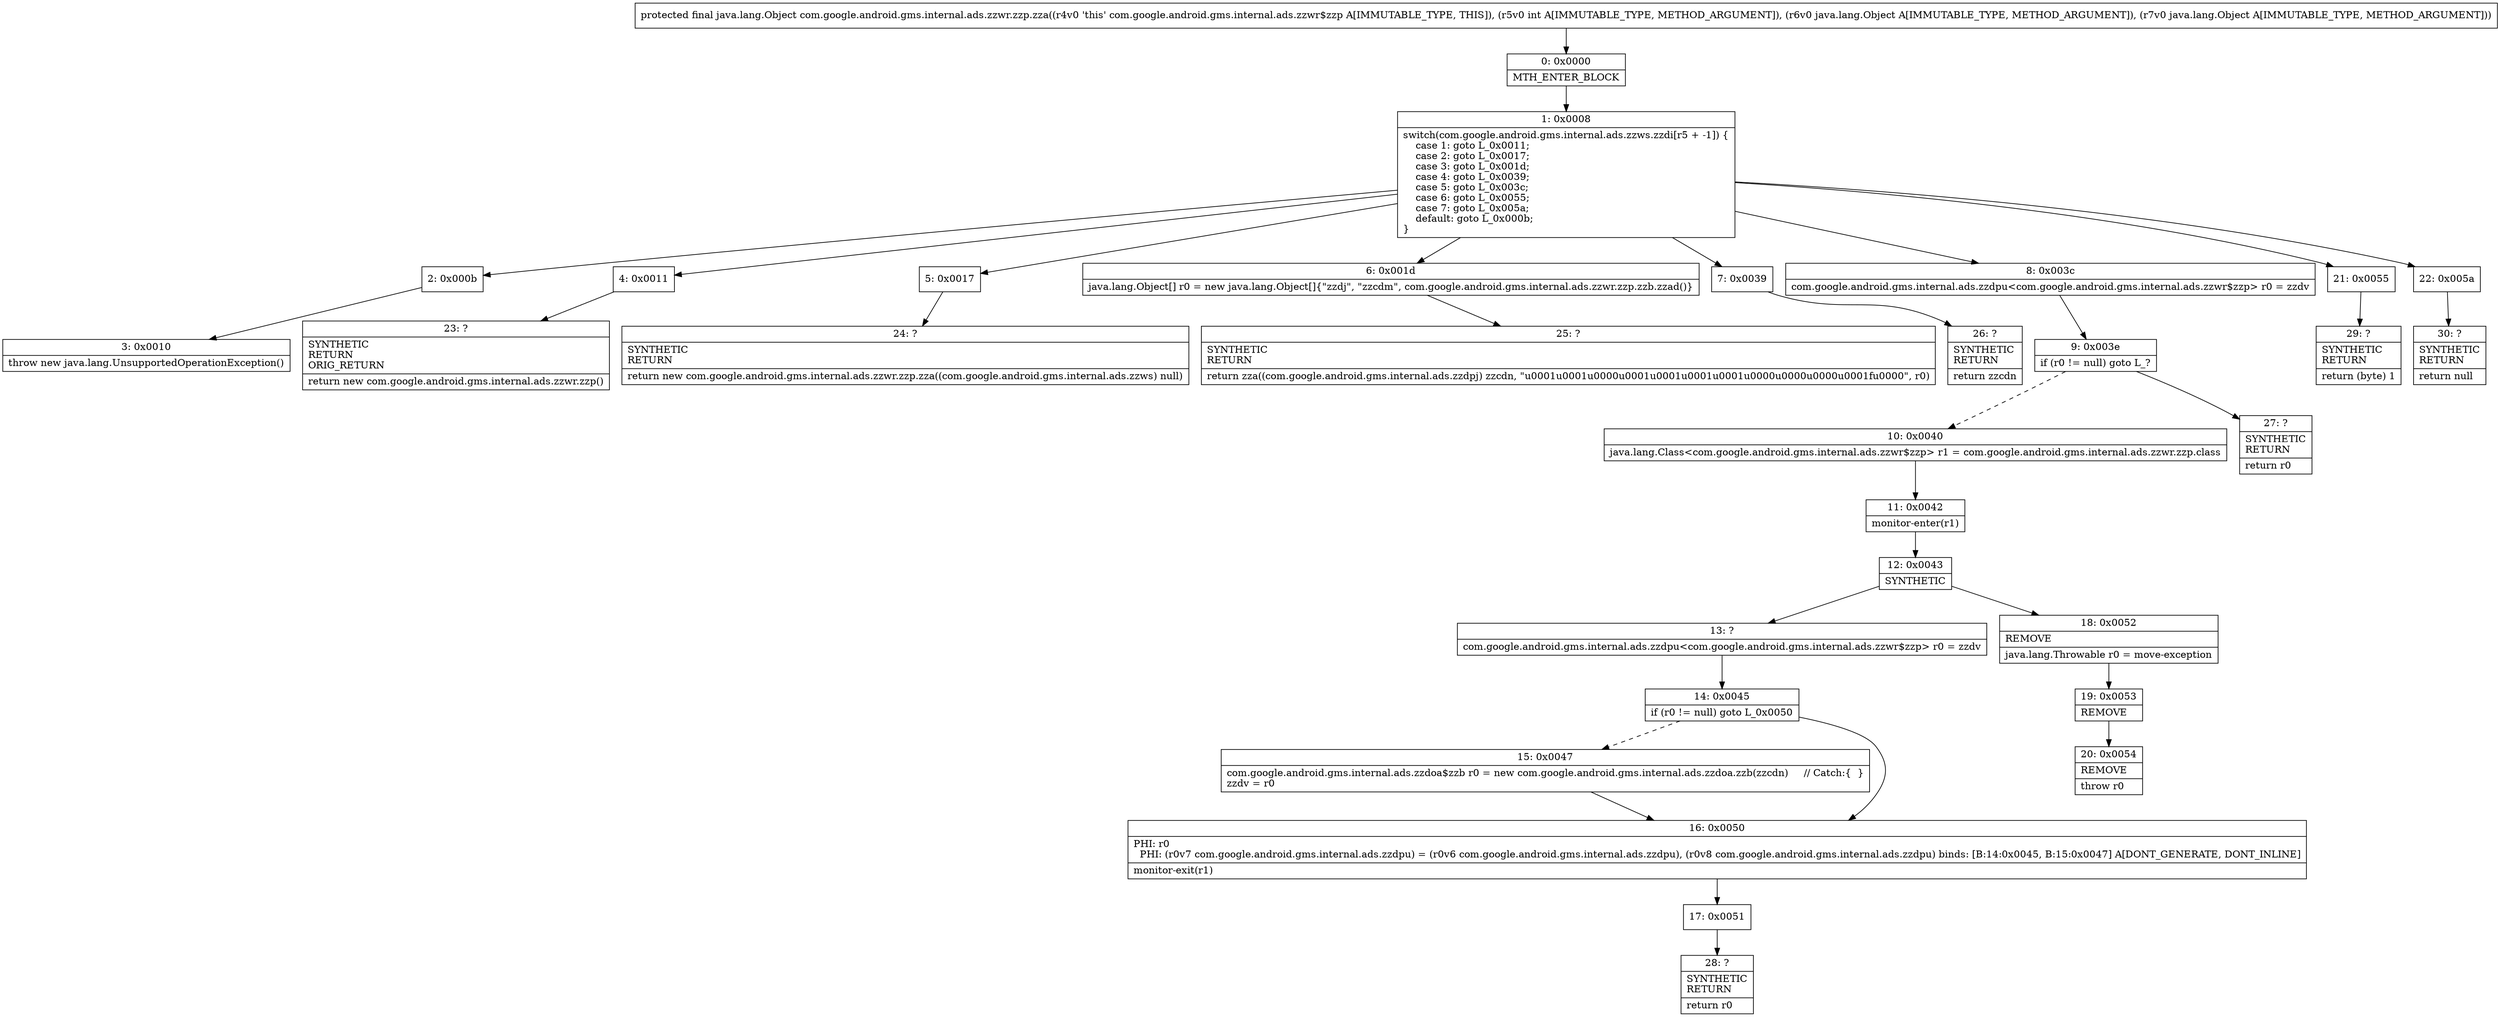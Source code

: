 digraph "CFG forcom.google.android.gms.internal.ads.zzwr.zzp.zza(ILjava\/lang\/Object;Ljava\/lang\/Object;)Ljava\/lang\/Object;" {
Node_0 [shape=record,label="{0\:\ 0x0000|MTH_ENTER_BLOCK\l}"];
Node_1 [shape=record,label="{1\:\ 0x0008|switch(com.google.android.gms.internal.ads.zzws.zzdi[r5 + \-1]) \{\l    case 1: goto L_0x0011;\l    case 2: goto L_0x0017;\l    case 3: goto L_0x001d;\l    case 4: goto L_0x0039;\l    case 5: goto L_0x003c;\l    case 6: goto L_0x0055;\l    case 7: goto L_0x005a;\l    default: goto L_0x000b;\l\}\l}"];
Node_2 [shape=record,label="{2\:\ 0x000b}"];
Node_3 [shape=record,label="{3\:\ 0x0010|throw new java.lang.UnsupportedOperationException()\l}"];
Node_4 [shape=record,label="{4\:\ 0x0011}"];
Node_5 [shape=record,label="{5\:\ 0x0017}"];
Node_6 [shape=record,label="{6\:\ 0x001d|java.lang.Object[] r0 = new java.lang.Object[]\{\"zzdj\", \"zzcdm\", com.google.android.gms.internal.ads.zzwr.zzp.zzb.zzad()\}\l}"];
Node_7 [shape=record,label="{7\:\ 0x0039}"];
Node_8 [shape=record,label="{8\:\ 0x003c|com.google.android.gms.internal.ads.zzdpu\<com.google.android.gms.internal.ads.zzwr$zzp\> r0 = zzdv\l}"];
Node_9 [shape=record,label="{9\:\ 0x003e|if (r0 != null) goto L_?\l}"];
Node_10 [shape=record,label="{10\:\ 0x0040|java.lang.Class\<com.google.android.gms.internal.ads.zzwr$zzp\> r1 = com.google.android.gms.internal.ads.zzwr.zzp.class\l}"];
Node_11 [shape=record,label="{11\:\ 0x0042|monitor\-enter(r1)\l}"];
Node_12 [shape=record,label="{12\:\ 0x0043|SYNTHETIC\l}"];
Node_13 [shape=record,label="{13\:\ ?|com.google.android.gms.internal.ads.zzdpu\<com.google.android.gms.internal.ads.zzwr$zzp\> r0 = zzdv\l}"];
Node_14 [shape=record,label="{14\:\ 0x0045|if (r0 != null) goto L_0x0050\l}"];
Node_15 [shape=record,label="{15\:\ 0x0047|com.google.android.gms.internal.ads.zzdoa$zzb r0 = new com.google.android.gms.internal.ads.zzdoa.zzb(zzcdn)     \/\/ Catch:\{  \}\lzzdv = r0\l}"];
Node_16 [shape=record,label="{16\:\ 0x0050|PHI: r0 \l  PHI: (r0v7 com.google.android.gms.internal.ads.zzdpu) = (r0v6 com.google.android.gms.internal.ads.zzdpu), (r0v8 com.google.android.gms.internal.ads.zzdpu) binds: [B:14:0x0045, B:15:0x0047] A[DONT_GENERATE, DONT_INLINE]\l|monitor\-exit(r1)\l}"];
Node_17 [shape=record,label="{17\:\ 0x0051}"];
Node_18 [shape=record,label="{18\:\ 0x0052|REMOVE\l|java.lang.Throwable r0 = move\-exception\l}"];
Node_19 [shape=record,label="{19\:\ 0x0053|REMOVE\l}"];
Node_20 [shape=record,label="{20\:\ 0x0054|REMOVE\l|throw r0\l}"];
Node_21 [shape=record,label="{21\:\ 0x0055}"];
Node_22 [shape=record,label="{22\:\ 0x005a}"];
Node_23 [shape=record,label="{23\:\ ?|SYNTHETIC\lRETURN\lORIG_RETURN\l|return new com.google.android.gms.internal.ads.zzwr.zzp()\l}"];
Node_24 [shape=record,label="{24\:\ ?|SYNTHETIC\lRETURN\l|return new com.google.android.gms.internal.ads.zzwr.zzp.zza((com.google.android.gms.internal.ads.zzws) null)\l}"];
Node_25 [shape=record,label="{25\:\ ?|SYNTHETIC\lRETURN\l|return zza((com.google.android.gms.internal.ads.zzdpj) zzcdn, \"u0001u0001u0000u0001u0001u0001u0001u0000u0000u0000u0001fu0000\", r0)\l}"];
Node_26 [shape=record,label="{26\:\ ?|SYNTHETIC\lRETURN\l|return zzcdn\l}"];
Node_27 [shape=record,label="{27\:\ ?|SYNTHETIC\lRETURN\l|return r0\l}"];
Node_28 [shape=record,label="{28\:\ ?|SYNTHETIC\lRETURN\l|return r0\l}"];
Node_29 [shape=record,label="{29\:\ ?|SYNTHETIC\lRETURN\l|return (byte) 1\l}"];
Node_30 [shape=record,label="{30\:\ ?|SYNTHETIC\lRETURN\l|return null\l}"];
MethodNode[shape=record,label="{protected final java.lang.Object com.google.android.gms.internal.ads.zzwr.zzp.zza((r4v0 'this' com.google.android.gms.internal.ads.zzwr$zzp A[IMMUTABLE_TYPE, THIS]), (r5v0 int A[IMMUTABLE_TYPE, METHOD_ARGUMENT]), (r6v0 java.lang.Object A[IMMUTABLE_TYPE, METHOD_ARGUMENT]), (r7v0 java.lang.Object A[IMMUTABLE_TYPE, METHOD_ARGUMENT])) }"];
MethodNode -> Node_0;
Node_0 -> Node_1;
Node_1 -> Node_2;
Node_1 -> Node_4;
Node_1 -> Node_5;
Node_1 -> Node_6;
Node_1 -> Node_7;
Node_1 -> Node_8;
Node_1 -> Node_21;
Node_1 -> Node_22;
Node_2 -> Node_3;
Node_4 -> Node_23;
Node_5 -> Node_24;
Node_6 -> Node_25;
Node_7 -> Node_26;
Node_8 -> Node_9;
Node_9 -> Node_10[style=dashed];
Node_9 -> Node_27;
Node_10 -> Node_11;
Node_11 -> Node_12;
Node_12 -> Node_13;
Node_12 -> Node_18;
Node_13 -> Node_14;
Node_14 -> Node_15[style=dashed];
Node_14 -> Node_16;
Node_15 -> Node_16;
Node_16 -> Node_17;
Node_17 -> Node_28;
Node_18 -> Node_19;
Node_19 -> Node_20;
Node_21 -> Node_29;
Node_22 -> Node_30;
}

